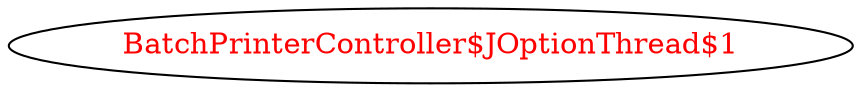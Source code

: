 digraph dependencyGraph {
 concentrate=true;
 ranksep="2.0";
 rankdir="LR"; 
 splines="ortho";
"BatchPrinterController$JOptionThread$1" [fontcolor="red"];
}